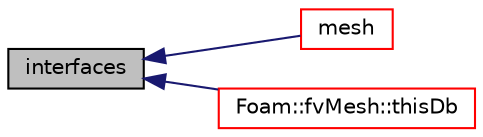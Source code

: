 digraph "interfaces"
{
  bgcolor="transparent";
  edge [fontname="Helvetica",fontsize="10",labelfontname="Helvetica",labelfontsize="10"];
  node [fontname="Helvetica",fontsize="10",shape=record];
  rankdir="LR";
  Node158 [label="interfaces",height=0.2,width=0.4,color="black", fillcolor="grey75", style="filled", fontcolor="black"];
  Node158 -> Node159 [dir="back",color="midnightblue",fontsize="10",style="solid",fontname="Helvetica"];
  Node159 [label="mesh",height=0.2,width=0.4,color="red",URL="$a23589.html#a470f06cfb9b6ee887cd85d63de275607",tooltip="Return the mesh reference. "];
  Node158 -> Node237 [dir="back",color="midnightblue",fontsize="10",style="solid",fontname="Helvetica"];
  Node237 [label="Foam::fvMesh::thisDb",height=0.2,width=0.4,color="red",URL="$a23593.html#a3175cf15a6333b0363a1dc207810c420",tooltip="Return the object registry - resolve conflict polyMesh/lduMesh. "];
}
